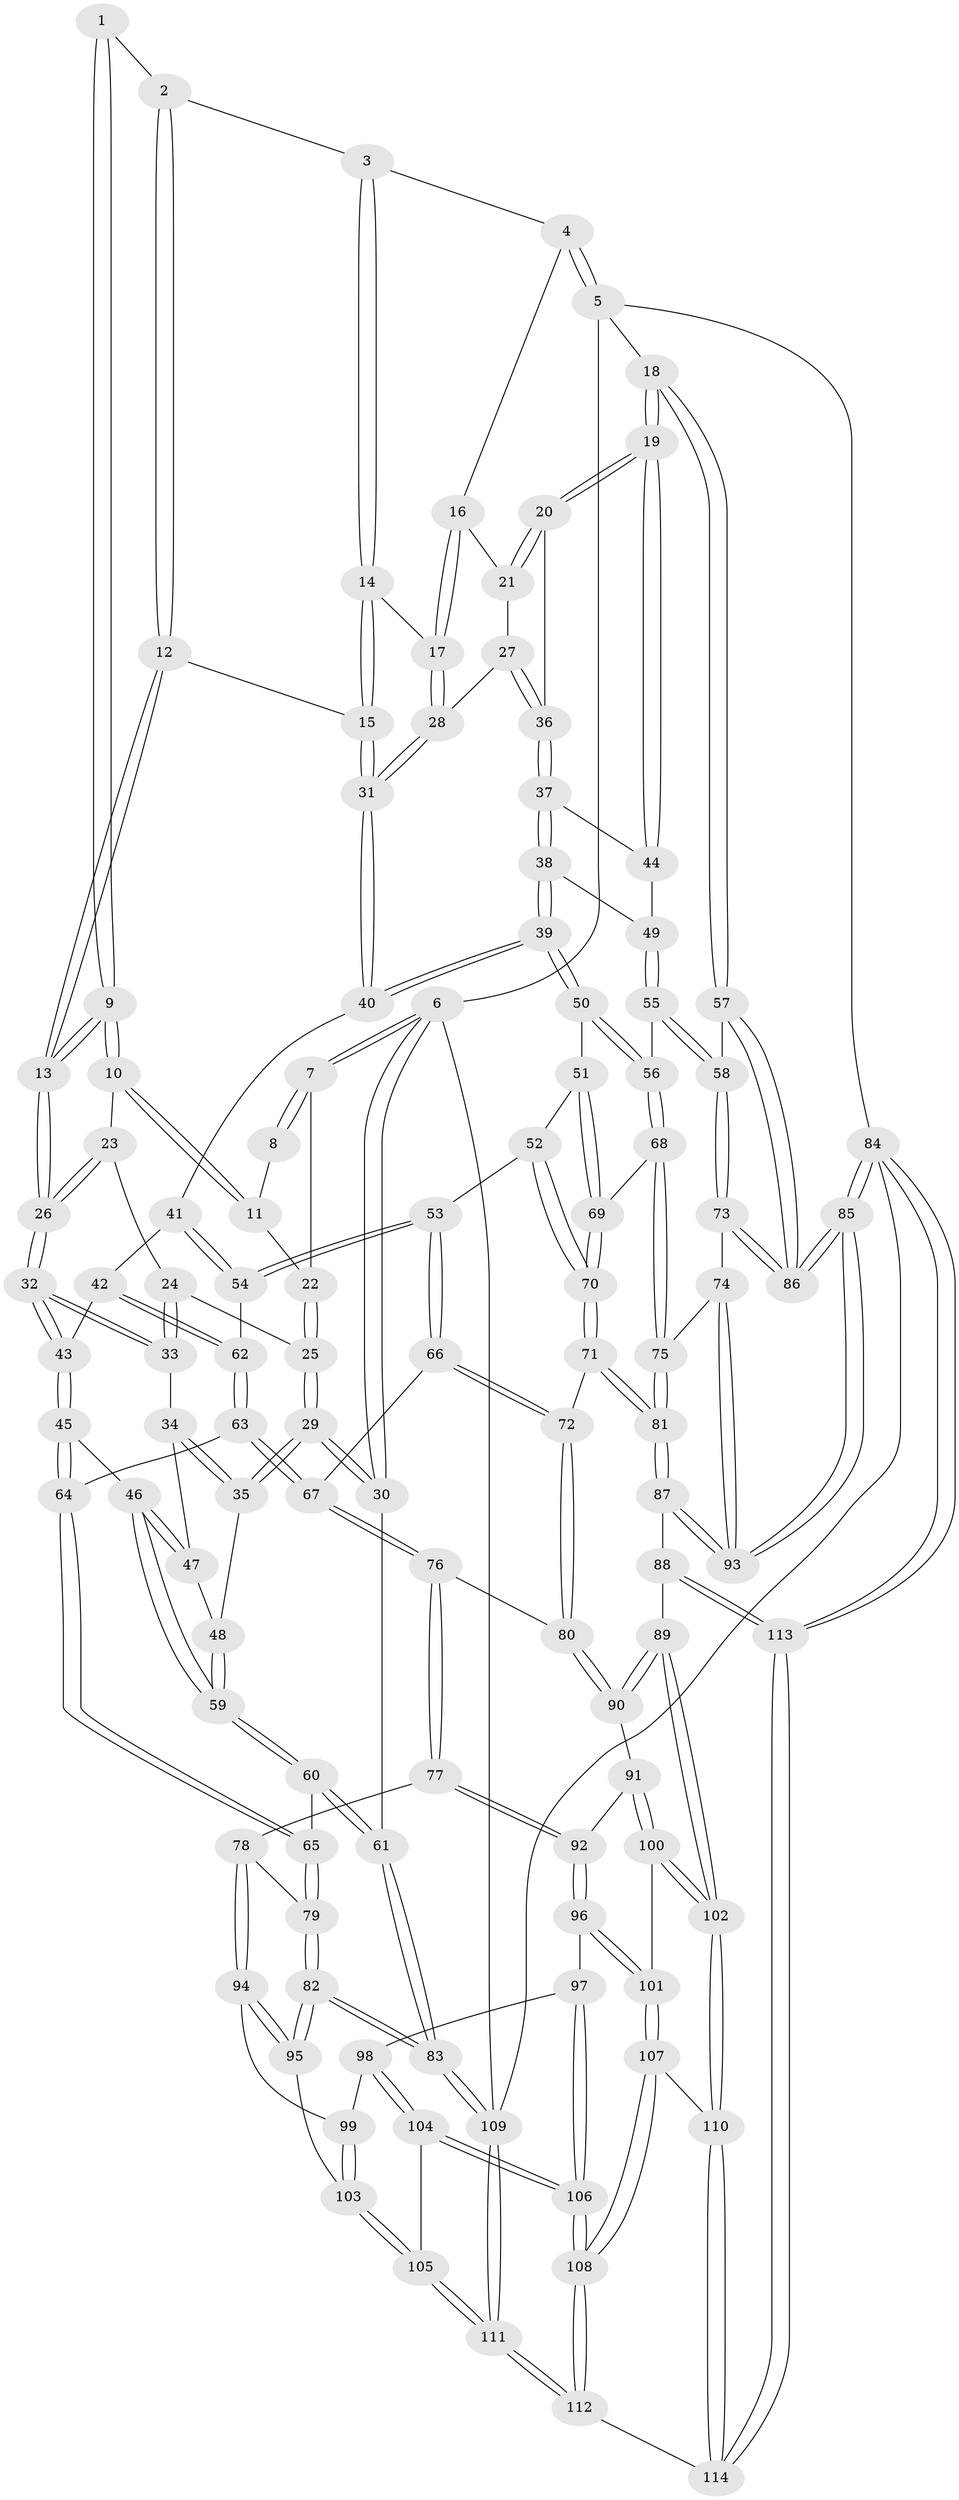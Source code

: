 // coarse degree distribution, {3: 0.17391304347826086, 4: 0.4927536231884058, 5: 0.3188405797101449, 6: 0.014492753623188406}
// Generated by graph-tools (version 1.1) at 2025/24/03/03/25 07:24:36]
// undirected, 114 vertices, 282 edges
graph export_dot {
graph [start="1"]
  node [color=gray90,style=filled];
  1 [pos="+0.326365187128379+0"];
  2 [pos="+0.5852581776069532+0"];
  3 [pos="+0.7121378040498254+0"];
  4 [pos="+0.7732628526242084+0"];
  5 [pos="+1+0"];
  6 [pos="+0+0"];
  7 [pos="+0+0"];
  8 [pos="+0.12034532799669857+0"];
  9 [pos="+0.31339138449085174+0.06030948908241285"];
  10 [pos="+0.1441579861327409+0.07101766074248202"];
  11 [pos="+0.14247367426195603+0.0702446152893053"];
  12 [pos="+0.4653595747065661+0.1690811121896568"];
  13 [pos="+0.35904852544319515+0.1963528365258524"];
  14 [pos="+0.5779672915445072+0.107619649964471"];
  15 [pos="+0.5052300503059587+0.17211703847382506"];
  16 [pos="+0.7710302399204519+0"];
  17 [pos="+0.6805115649337196+0.12366987198982488"];
  18 [pos="+1+0.17106158555333256"];
  19 [pos="+1+0.17294442026263812"];
  20 [pos="+0.8676087319786403+0.19017833243140322"];
  21 [pos="+0.8121869870562922+0.0808776557505015"];
  22 [pos="+0.09555055084873754+0.07422660390159298"];
  23 [pos="+0.14821342805075402+0.1321079633663003"];
  24 [pos="+0.12618074672720644+0.16238096120157486"];
  25 [pos="+0.02358401595416119+0.16083310956631924"];
  26 [pos="+0.35011330696009507+0.21461416737203665"];
  27 [pos="+0.6953207756884202+0.20386107837734657"];
  28 [pos="+0.6920817389843429+0.20387793784866687"];
  29 [pos="+0+0.23653203034578812"];
  30 [pos="+0+0.24576212598855393"];
  31 [pos="+0.6307767032344023+0.25443059517029953"];
  32 [pos="+0.34973378303923075+0.2156316611401988"];
  33 [pos="+0.19489942764675436+0.24083291157098935"];
  34 [pos="+0.12477229125230659+0.27939744034391056"];
  35 [pos="+0.03549025424524935+0.2787549239169461"];
  36 [pos="+0.8256720169129418+0.2365630252739197"];
  37 [pos="+0.8243838835950787+0.2662138517446889"];
  38 [pos="+0.8027702813857919+0.33581230167429615"];
  39 [pos="+0.7730936743017932+0.3629451090968953"];
  40 [pos="+0.6340296775698067+0.2948950849758864"];
  41 [pos="+0.6282697297380851+0.30469187751969645"];
  42 [pos="+0.37795775719698677+0.35044801167874506"];
  43 [pos="+0.361652922898905+0.33470374725401913"];
  44 [pos="+0.9514451508690329+0.3332572518780997"];
  45 [pos="+0.2685772778453807+0.40861092830554924"];
  46 [pos="+0.21298506774990913+0.4171022640024048"];
  47 [pos="+0.14340431661746394+0.3224126000940091"];
  48 [pos="+0.10766609783481272+0.4109707784138211"];
  49 [pos="+0.909175901466164+0.38166473315689603"];
  50 [pos="+0.7655583717946678+0.4321447235300659"];
  51 [pos="+0.6984960793112399+0.4593573140019868"];
  52 [pos="+0.6133223532728798+0.4502481893348971"];
  53 [pos="+0.6021802698020366+0.4437623479320747"];
  54 [pos="+0.5949952217922081+0.4315511018156062"];
  55 [pos="+0.9168360206168013+0.46040940150116366"];
  56 [pos="+0.8380658980848819+0.5044797805783702"];
  57 [pos="+1+0.48761184139146574"];
  58 [pos="+1+0.4986399831705485"];
  59 [pos="+0.12493327726031288+0.4686534626958313"];
  60 [pos="+0.11463685906555615+0.4824795827135689"];
  61 [pos="+0+0.584368581874611"];
  62 [pos="+0.41247261927501483+0.39747459531069934"];
  63 [pos="+0.42356524856602357+0.5371323739888895"];
  64 [pos="+0.27479717646293006+0.5545303067134775"];
  65 [pos="+0.23151018208943616+0.61670931186021"];
  66 [pos="+0.5326724832505022+0.5460977396618817"];
  67 [pos="+0.4237666909857717+0.537470000604234"];
  68 [pos="+0.8280356026382979+0.5922971815468718"];
  69 [pos="+0.71088697653287+0.5930633456410888"];
  70 [pos="+0.6508873855292014+0.6236030681662011"];
  71 [pos="+0.6420416601608968+0.6342705526006712"];
  72 [pos="+0.5928565101676049+0.642612710108349"];
  73 [pos="+0.88595768784123+0.634871388602687"];
  74 [pos="+0.8569461719240192+0.6339788201213113"];
  75 [pos="+0.8532208431670952+0.6315563135263126"];
  76 [pos="+0.41985185842739653+0.6229285883752803"];
  77 [pos="+0.3913585503091571+0.676008181085736"];
  78 [pos="+0.24570260234522132+0.6521414442758904"];
  79 [pos="+0.23144538720534338+0.6197138852430076"];
  80 [pos="+0.5823382716310128+0.6521007037843372"];
  81 [pos="+0.7146226308915051+0.7510004893620413"];
  82 [pos="+0+0.6772982376599082"];
  83 [pos="+0+0.6658276090894613"];
  84 [pos="+1+1"];
  85 [pos="+1+1"];
  86 [pos="+1+0.8727074090475778"];
  87 [pos="+0.7132789477959897+0.8362015372888987"];
  88 [pos="+0.6553383909295616+0.870392139736431"];
  89 [pos="+0.6542119052804388+0.8702658645607627"];
  90 [pos="+0.5432541293836746+0.7377550213607554"];
  91 [pos="+0.5054214714972136+0.7472146109847395"];
  92 [pos="+0.40905913667932514+0.7240387402553404"];
  93 [pos="+0.8740057030948069+0.8682054888476021"];
  94 [pos="+0.22944289332779896+0.7010161780179197"];
  95 [pos="+0+0.7601336468741815"];
  96 [pos="+0.3863617928599702+0.7726372507696504"];
  97 [pos="+0.2568633788385061+0.7980237519077976"];
  98 [pos="+0.2511363486831995+0.7937638897396376"];
  99 [pos="+0.24009188909773505+0.771271394025081"];
  100 [pos="+0.485340548147568+0.8498346859793193"];
  101 [pos="+0.40030357228918456+0.8413626894314681"];
  102 [pos="+0.5435455611575057+0.9145475180151543"];
  103 [pos="+0.047675765181334415+0.8088122967277938"];
  104 [pos="+0.12045076525539082+0.8975719238583992"];
  105 [pos="+0.11527463696870967+0.8986245431578972"];
  106 [pos="+0.30238300144412056+0.9334871107423637"];
  107 [pos="+0.35597822245778343+0.9338436103171304"];
  108 [pos="+0.3229066887329256+0.954963730060975"];
  109 [pos="+0+1"];
  110 [pos="+0.5173810256013242+0.9502585094780168"];
  111 [pos="+0.02662017955188576+1"];
  112 [pos="+0.2758557595574091+1"];
  113 [pos="+0.7434808571600859+1"];
  114 [pos="+0.5222852618716701+1"];
  1 -- 2;
  1 -- 9;
  1 -- 9;
  2 -- 3;
  2 -- 12;
  2 -- 12;
  3 -- 4;
  3 -- 14;
  3 -- 14;
  4 -- 5;
  4 -- 5;
  4 -- 16;
  5 -- 6;
  5 -- 18;
  5 -- 84;
  6 -- 7;
  6 -- 7;
  6 -- 30;
  6 -- 30;
  6 -- 109;
  7 -- 8;
  7 -- 8;
  7 -- 22;
  8 -- 11;
  9 -- 10;
  9 -- 10;
  9 -- 13;
  9 -- 13;
  10 -- 11;
  10 -- 11;
  10 -- 23;
  11 -- 22;
  12 -- 13;
  12 -- 13;
  12 -- 15;
  13 -- 26;
  13 -- 26;
  14 -- 15;
  14 -- 15;
  14 -- 17;
  15 -- 31;
  15 -- 31;
  16 -- 17;
  16 -- 17;
  16 -- 21;
  17 -- 28;
  17 -- 28;
  18 -- 19;
  18 -- 19;
  18 -- 57;
  18 -- 57;
  19 -- 20;
  19 -- 20;
  19 -- 44;
  19 -- 44;
  20 -- 21;
  20 -- 21;
  20 -- 36;
  21 -- 27;
  22 -- 25;
  22 -- 25;
  23 -- 24;
  23 -- 26;
  23 -- 26;
  24 -- 25;
  24 -- 33;
  24 -- 33;
  25 -- 29;
  25 -- 29;
  26 -- 32;
  26 -- 32;
  27 -- 28;
  27 -- 36;
  27 -- 36;
  28 -- 31;
  28 -- 31;
  29 -- 30;
  29 -- 30;
  29 -- 35;
  29 -- 35;
  30 -- 61;
  31 -- 40;
  31 -- 40;
  32 -- 33;
  32 -- 33;
  32 -- 43;
  32 -- 43;
  33 -- 34;
  34 -- 35;
  34 -- 35;
  34 -- 47;
  35 -- 48;
  36 -- 37;
  36 -- 37;
  37 -- 38;
  37 -- 38;
  37 -- 44;
  38 -- 39;
  38 -- 39;
  38 -- 49;
  39 -- 40;
  39 -- 40;
  39 -- 50;
  39 -- 50;
  40 -- 41;
  41 -- 42;
  41 -- 54;
  41 -- 54;
  42 -- 43;
  42 -- 62;
  42 -- 62;
  43 -- 45;
  43 -- 45;
  44 -- 49;
  45 -- 46;
  45 -- 64;
  45 -- 64;
  46 -- 47;
  46 -- 47;
  46 -- 59;
  46 -- 59;
  47 -- 48;
  48 -- 59;
  48 -- 59;
  49 -- 55;
  49 -- 55;
  50 -- 51;
  50 -- 56;
  50 -- 56;
  51 -- 52;
  51 -- 69;
  51 -- 69;
  52 -- 53;
  52 -- 70;
  52 -- 70;
  53 -- 54;
  53 -- 54;
  53 -- 66;
  53 -- 66;
  54 -- 62;
  55 -- 56;
  55 -- 58;
  55 -- 58;
  56 -- 68;
  56 -- 68;
  57 -- 58;
  57 -- 86;
  57 -- 86;
  58 -- 73;
  58 -- 73;
  59 -- 60;
  59 -- 60;
  60 -- 61;
  60 -- 61;
  60 -- 65;
  61 -- 83;
  61 -- 83;
  62 -- 63;
  62 -- 63;
  63 -- 64;
  63 -- 67;
  63 -- 67;
  64 -- 65;
  64 -- 65;
  65 -- 79;
  65 -- 79;
  66 -- 67;
  66 -- 72;
  66 -- 72;
  67 -- 76;
  67 -- 76;
  68 -- 69;
  68 -- 75;
  68 -- 75;
  69 -- 70;
  69 -- 70;
  70 -- 71;
  70 -- 71;
  71 -- 72;
  71 -- 81;
  71 -- 81;
  72 -- 80;
  72 -- 80;
  73 -- 74;
  73 -- 86;
  73 -- 86;
  74 -- 75;
  74 -- 93;
  74 -- 93;
  75 -- 81;
  75 -- 81;
  76 -- 77;
  76 -- 77;
  76 -- 80;
  77 -- 78;
  77 -- 92;
  77 -- 92;
  78 -- 79;
  78 -- 94;
  78 -- 94;
  79 -- 82;
  79 -- 82;
  80 -- 90;
  80 -- 90;
  81 -- 87;
  81 -- 87;
  82 -- 83;
  82 -- 83;
  82 -- 95;
  82 -- 95;
  83 -- 109;
  83 -- 109;
  84 -- 85;
  84 -- 85;
  84 -- 113;
  84 -- 113;
  84 -- 109;
  85 -- 86;
  85 -- 86;
  85 -- 93;
  85 -- 93;
  87 -- 88;
  87 -- 93;
  87 -- 93;
  88 -- 89;
  88 -- 113;
  88 -- 113;
  89 -- 90;
  89 -- 90;
  89 -- 102;
  89 -- 102;
  90 -- 91;
  91 -- 92;
  91 -- 100;
  91 -- 100;
  92 -- 96;
  92 -- 96;
  94 -- 95;
  94 -- 95;
  94 -- 99;
  95 -- 103;
  96 -- 97;
  96 -- 101;
  96 -- 101;
  97 -- 98;
  97 -- 106;
  97 -- 106;
  98 -- 99;
  98 -- 104;
  98 -- 104;
  99 -- 103;
  99 -- 103;
  100 -- 101;
  100 -- 102;
  100 -- 102;
  101 -- 107;
  101 -- 107;
  102 -- 110;
  102 -- 110;
  103 -- 105;
  103 -- 105;
  104 -- 105;
  104 -- 106;
  104 -- 106;
  105 -- 111;
  105 -- 111;
  106 -- 108;
  106 -- 108;
  107 -- 108;
  107 -- 108;
  107 -- 110;
  108 -- 112;
  108 -- 112;
  109 -- 111;
  109 -- 111;
  110 -- 114;
  110 -- 114;
  111 -- 112;
  111 -- 112;
  112 -- 114;
  113 -- 114;
  113 -- 114;
}
